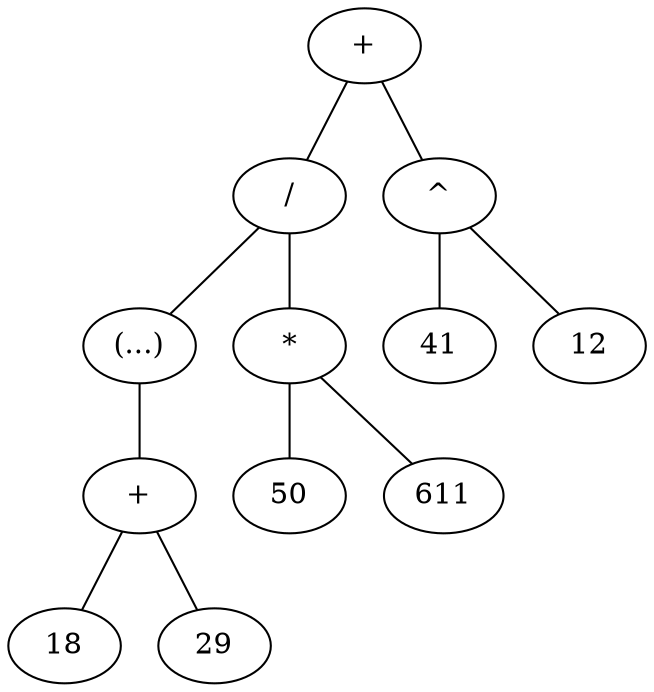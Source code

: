 graph {
	"id=Op=PLUS_4" -- "id=Op=DIVISON_3" -- 	"id=Parentheses_2" -- "id=Op=PLUS_1" -- "id=Literal=18_0"
	"id=Op=PLUS_1" -- "id=Literal=29_0"
	"id=Op=DIVISON_3" -- "id=Op=MULTIPLICATION_1" -- "id=Literal=50_0"
	"id=Op=MULTIPLICATION_1" -- "id=Literal=611_0"
	"id=Op=PLUS_4" -- "id=Op=EXPONENTIATION_1" -- "id=Literal=41_0"
	"id=Op=EXPONENTIATION_1" -- "id=Literal=12_0"
	{
		"id=Op=PLUS_4" [label = "+"]
		"id=Op=DIVISON_3" [label = "/"]
		"id=Parentheses_2" [label = "(...)"]
		"id=Op=PLUS_1" [label = "+"]
		"id=Literal=18_0" [label = "18"]
		"id=Op=PLUS_1" [label = "+"]
		"id=Literal=29_0" [label = "29"]
		"id=Op=DIVISON_3" [label = "/"]
		"id=Op=MULTIPLICATION_1" [label = "*"]
		"id=Literal=50_0" [label = "50"]
		"id=Op=MULTIPLICATION_1" [label = "*"]
		"id=Literal=611_0" [label = "611"]
		"id=Op=PLUS_4" [label = "+"]
		"id=Op=EXPONENTIATION_1" [label = "^"]
		"id=Literal=41_0" [label = "41"]
		"id=Op=EXPONENTIATION_1" [label = "^"]
		"id=Literal=12_0" [label = "12"]
	}
}